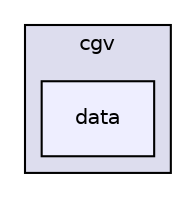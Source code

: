 digraph "data" {
  bgcolor=transparent;
  compound=true
  node [ fontsize="10", fontname="Helvetica"];
  edge [ labelfontsize="10", labelfontname="Helvetica"];
  subgraph clusterdir_b2f69a17ffe82a31358822b647cc4326 {
    graph [ bgcolor="#ddddee", pencolor="black", label="cgv" fontname="Helvetica", fontsize="10", URL="dir_b2f69a17ffe82a31358822b647cc4326.html"]
  dir_f7bdb5da3df3cfd5074550cad189681a [shape=box, label="data", style="filled", fillcolor="#eeeeff", pencolor="black", URL="dir_f7bdb5da3df3cfd5074550cad189681a.html"];
  }
}
